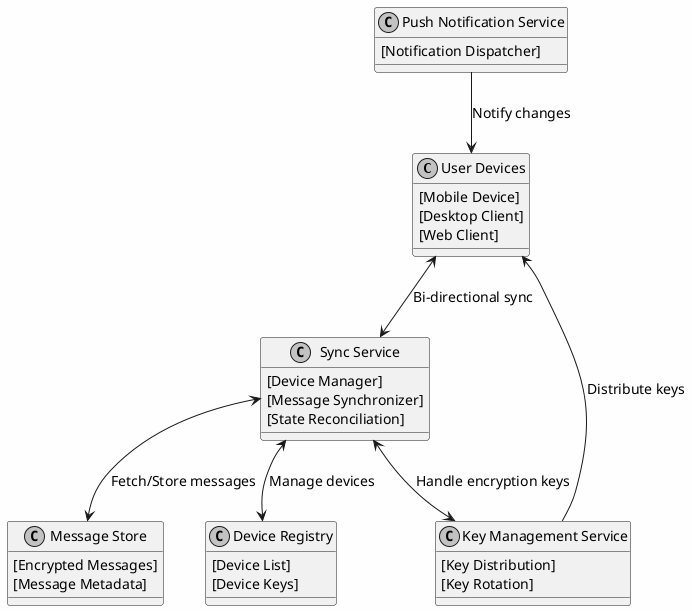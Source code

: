 @startuml Telegram_Multi_Device_Sync
!define RECTANGLE class

skinparam backgroundColor #FEFEFE
skinparam handwritten false
skinparam monochrome true
skinparam packageStyle rectangle
skinparam defaultFontName Arial
skinparam defaultFontSize 14

RECTANGLE "User Devices" {
    [Mobile Device]
    [Desktop Client]
    [Web Client]
}

RECTANGLE "Sync Service" {
    [Device Manager]
    [Message Synchronizer]
    [State Reconciliation]
}

RECTANGLE "Message Store" {
    [Encrypted Messages]
    [Message Metadata]
}

RECTANGLE "Device Registry" {
    [Device List]
    [Device Keys]
}

RECTANGLE "Key Management Service" {
    [Key Distribution]
    [Key Rotation]
}

RECTANGLE "Push Notification Service" {
    [Notification Dispatcher]
}

"User Devices" <--> "Sync Service" : Bi-directional sync
"Sync Service" <--> "Message Store" : Fetch/Store messages
"Sync Service" <--> "Device Registry" : Manage devices
"Sync Service" <--> "Key Management Service" : Handle encryption keys
"Push Notification Service" --> "User Devices" : Notify changes
"Key Management Service" --> "User Devices" : Distribute keys

@enduml

